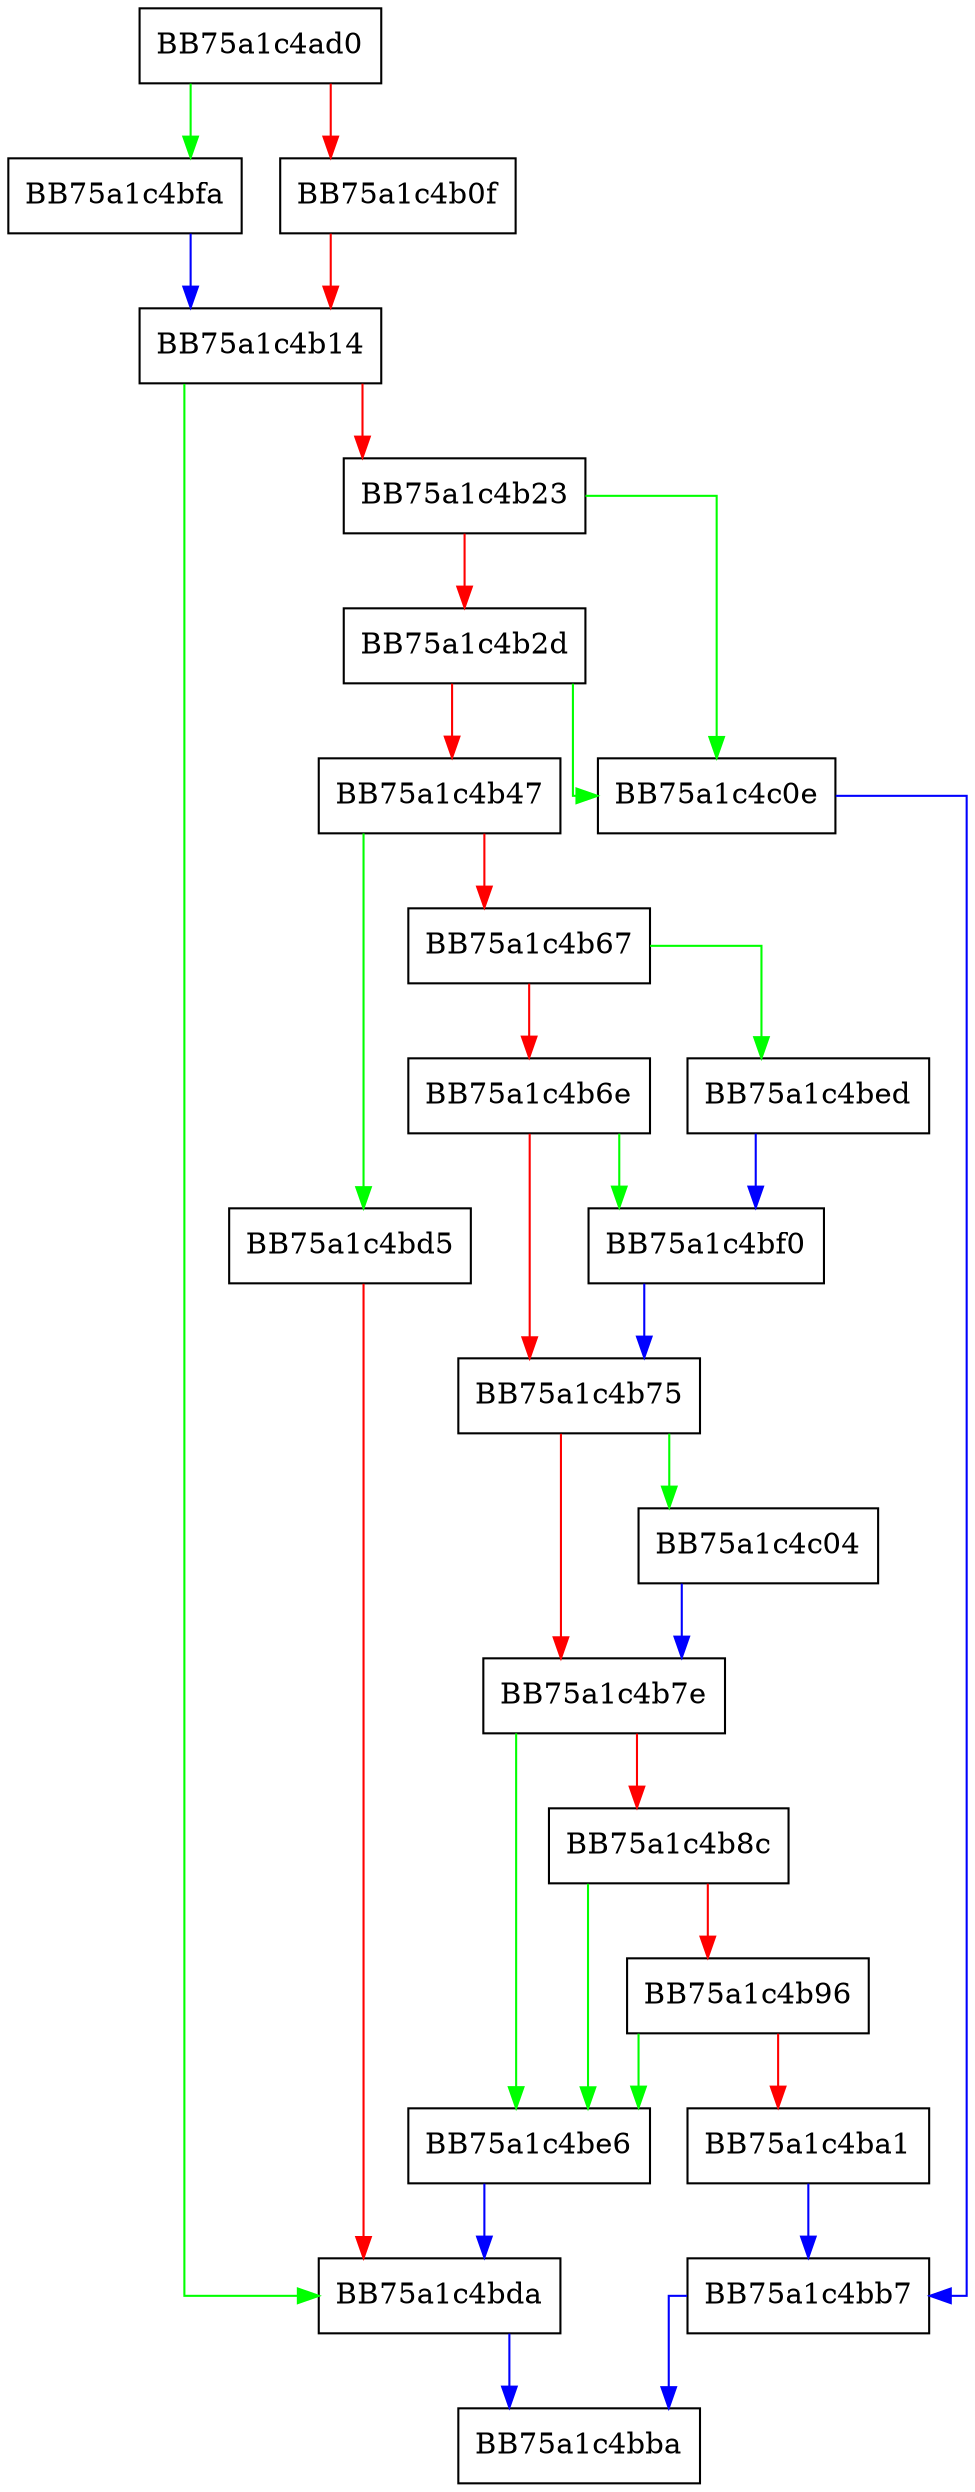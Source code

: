 digraph mmap64_lock {
  node [shape="box"];
  graph [splines=ortho];
  BB75a1c4ad0 -> BB75a1c4bfa [color="green"];
  BB75a1c4ad0 -> BB75a1c4b0f [color="red"];
  BB75a1c4b0f -> BB75a1c4b14 [color="red"];
  BB75a1c4b14 -> BB75a1c4bda [color="green"];
  BB75a1c4b14 -> BB75a1c4b23 [color="red"];
  BB75a1c4b23 -> BB75a1c4c0e [color="green"];
  BB75a1c4b23 -> BB75a1c4b2d [color="red"];
  BB75a1c4b2d -> BB75a1c4c0e [color="green"];
  BB75a1c4b2d -> BB75a1c4b47 [color="red"];
  BB75a1c4b47 -> BB75a1c4bd5 [color="green"];
  BB75a1c4b47 -> BB75a1c4b67 [color="red"];
  BB75a1c4b67 -> BB75a1c4bed [color="green"];
  BB75a1c4b67 -> BB75a1c4b6e [color="red"];
  BB75a1c4b6e -> BB75a1c4bf0 [color="green"];
  BB75a1c4b6e -> BB75a1c4b75 [color="red"];
  BB75a1c4b75 -> BB75a1c4c04 [color="green"];
  BB75a1c4b75 -> BB75a1c4b7e [color="red"];
  BB75a1c4b7e -> BB75a1c4be6 [color="green"];
  BB75a1c4b7e -> BB75a1c4b8c [color="red"];
  BB75a1c4b8c -> BB75a1c4be6 [color="green"];
  BB75a1c4b8c -> BB75a1c4b96 [color="red"];
  BB75a1c4b96 -> BB75a1c4be6 [color="green"];
  BB75a1c4b96 -> BB75a1c4ba1 [color="red"];
  BB75a1c4ba1 -> BB75a1c4bb7 [color="blue"];
  BB75a1c4bb7 -> BB75a1c4bba [color="blue"];
  BB75a1c4bd5 -> BB75a1c4bda [color="red"];
  BB75a1c4bda -> BB75a1c4bba [color="blue"];
  BB75a1c4be6 -> BB75a1c4bda [color="blue"];
  BB75a1c4bed -> BB75a1c4bf0 [color="blue"];
  BB75a1c4bf0 -> BB75a1c4b75 [color="blue"];
  BB75a1c4bfa -> BB75a1c4b14 [color="blue"];
  BB75a1c4c04 -> BB75a1c4b7e [color="blue"];
  BB75a1c4c0e -> BB75a1c4bb7 [color="blue"];
}